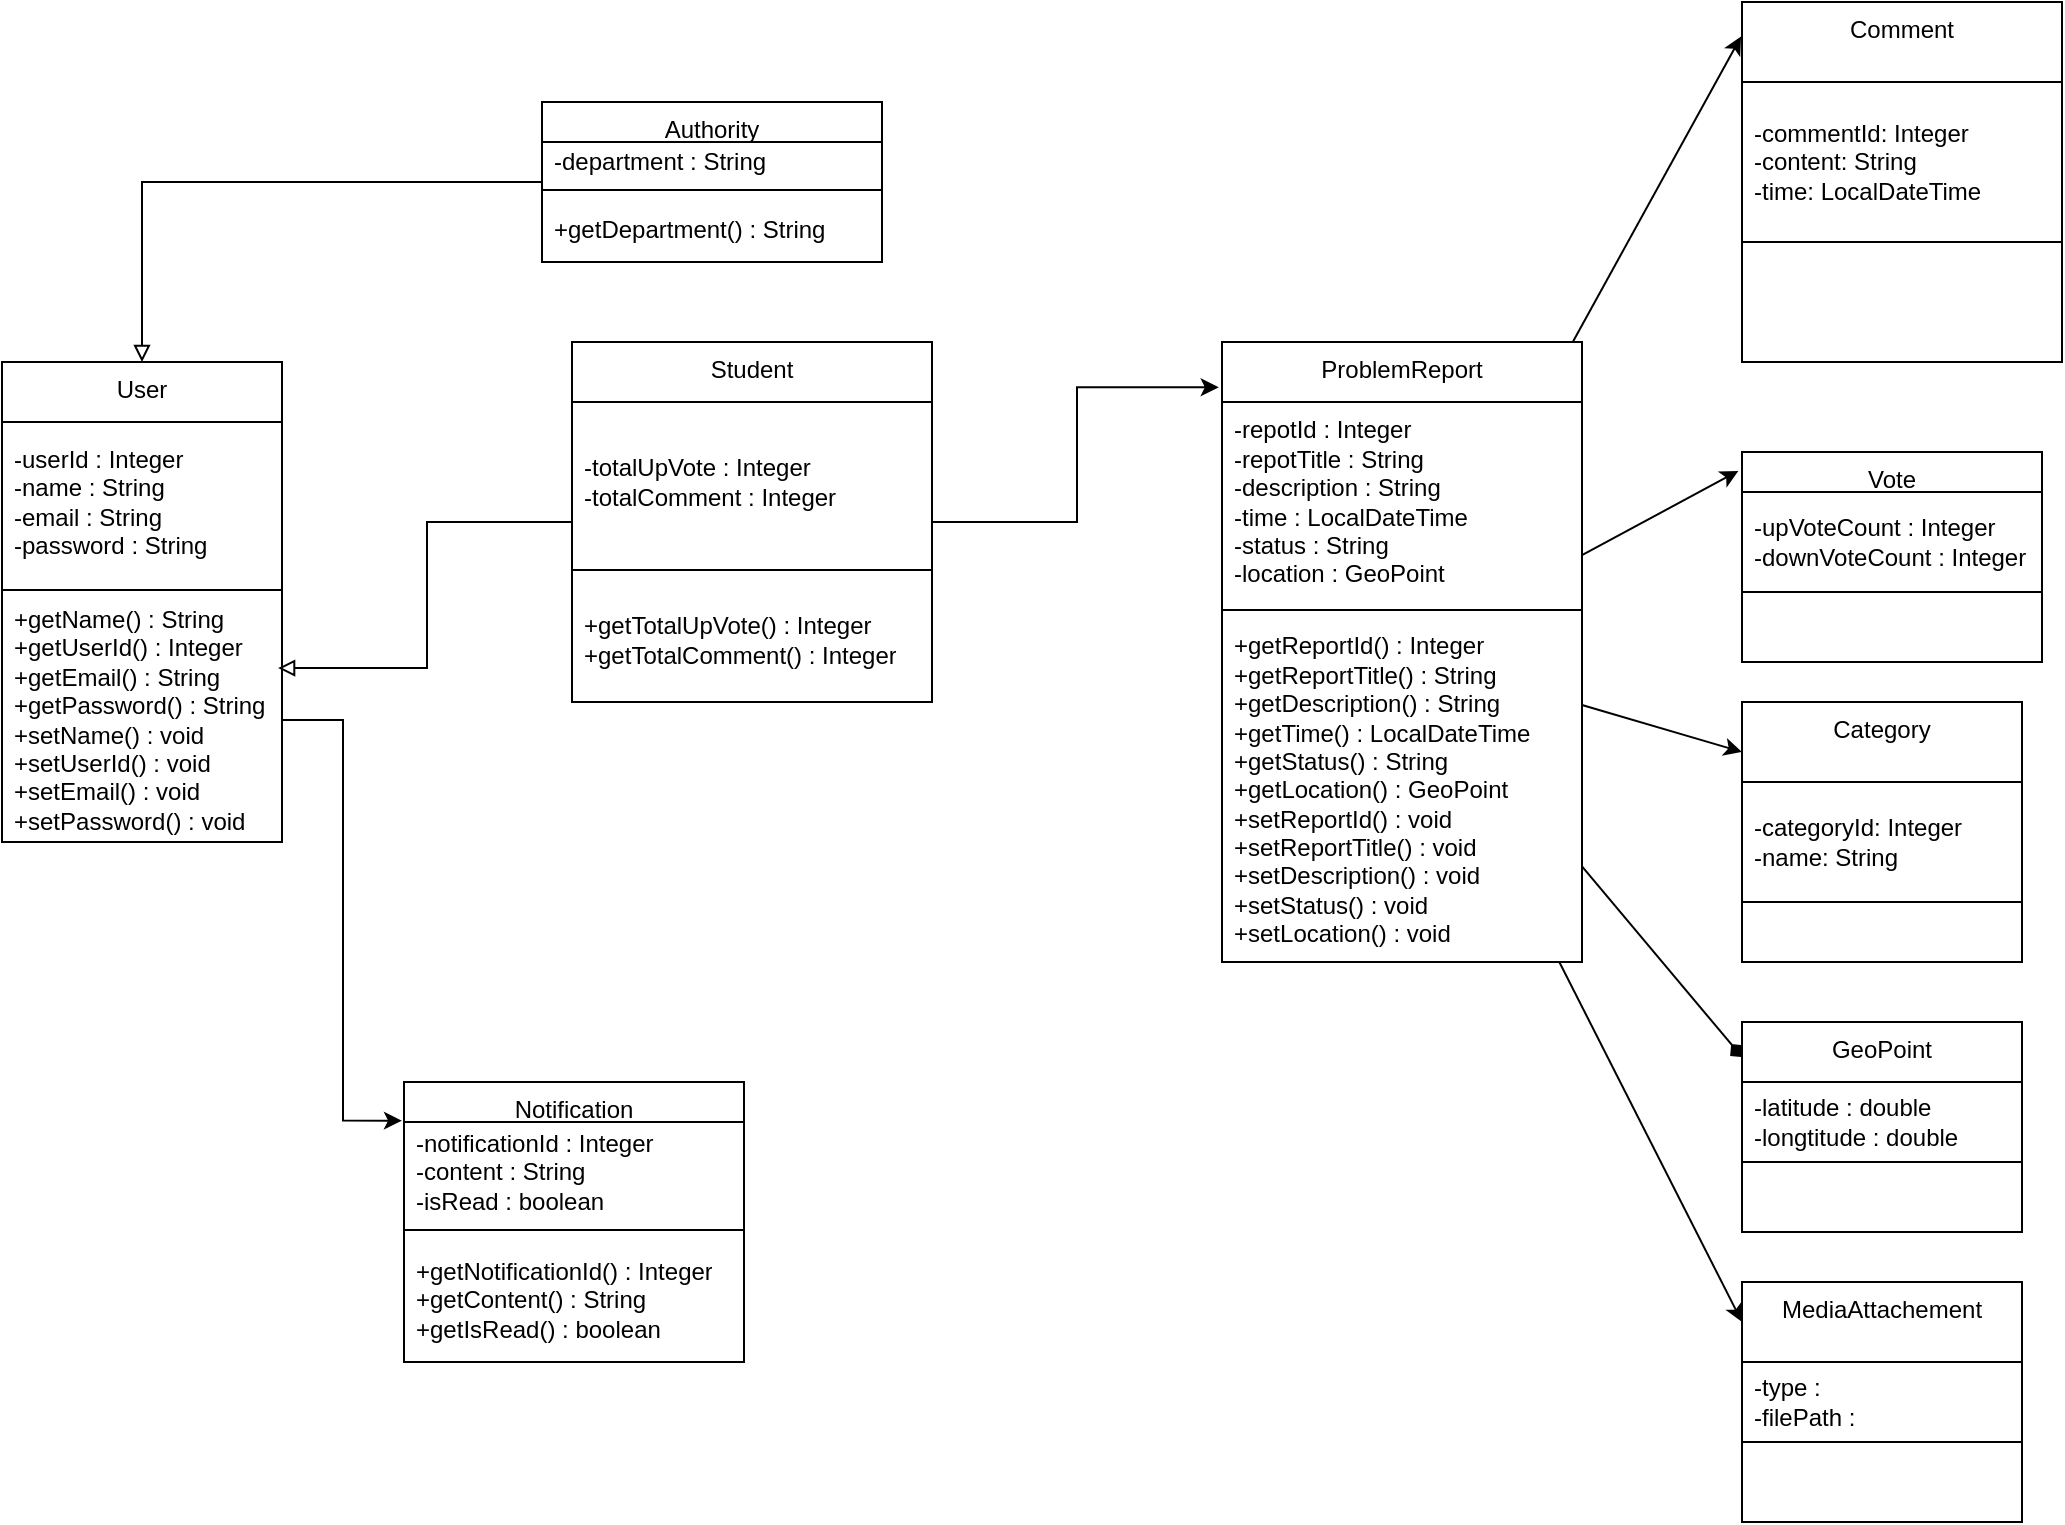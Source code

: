 <mxfile version="26.2.14">
  <diagram name="Page-1" id="ORakzUnhV8JCbeobNpkM">
    <mxGraphModel dx="1489" dy="940" grid="1" gridSize="10" guides="1" tooltips="1" connect="1" arrows="1" fold="1" page="1" pageScale="1" pageWidth="850" pageHeight="1100" math="0" shadow="0">
      <root>
        <mxCell id="0" />
        <mxCell id="1" parent="0" />
        <mxCell id="PPV0CoCjDwiKYYMUzD3a-6" value="User" style="swimlane;fontStyle=0;align=center;verticalAlign=top;childLayout=stackLayout;horizontal=1;startSize=30;horizontalStack=0;resizeParent=1;resizeParentMax=0;resizeLast=0;collapsible=0;marginBottom=0;html=1;whiteSpace=wrap;" parent="1" vertex="1">
          <mxGeometry x="60" y="240" width="140" height="240" as="geometry" />
        </mxCell>
        <mxCell id="PPV0CoCjDwiKYYMUzD3a-8" value="-userId : Integer&lt;div&gt;-name : String&lt;/div&gt;&lt;div&gt;-email : String&lt;/div&gt;&lt;div&gt;-password : String&lt;/div&gt;" style="text;html=1;strokeColor=none;fillColor=none;align=left;verticalAlign=middle;spacingLeft=4;spacingRight=4;overflow=hidden;rotatable=0;points=[[0,0.5],[1,0.5]];portConstraint=eastwest;whiteSpace=wrap;" parent="PPV0CoCjDwiKYYMUzD3a-6" vertex="1">
          <mxGeometry y="30" width="140" height="80" as="geometry" />
        </mxCell>
        <mxCell id="PPV0CoCjDwiKYYMUzD3a-11" value="" style="line;strokeWidth=1;fillColor=none;align=left;verticalAlign=middle;spacingTop=-1;spacingLeft=3;spacingRight=3;rotatable=0;labelPosition=right;points=[];portConstraint=eastwest;" parent="PPV0CoCjDwiKYYMUzD3a-6" vertex="1">
          <mxGeometry y="110" width="140" height="8" as="geometry" />
        </mxCell>
        <mxCell id="PPV0CoCjDwiKYYMUzD3a-13" value="+getName() : String&lt;div&gt;+getUserId() : Integer&lt;/div&gt;&lt;div&gt;+getEmail() : String&lt;div&gt;+getPassword() : String&lt;br&gt;&lt;div&gt;+setName() : void&lt;div&gt;+setUserId() : void&lt;/div&gt;&lt;div&gt;+setEmail() : void&lt;div&gt;+setPassword() : void&lt;/div&gt;&lt;/div&gt;&lt;/div&gt;&lt;/div&gt;&lt;/div&gt;" style="text;html=1;strokeColor=none;fillColor=none;align=left;verticalAlign=middle;spacingLeft=4;spacingRight=4;overflow=hidden;rotatable=0;points=[[0,0.5],[1,0.5]];portConstraint=eastwest;whiteSpace=wrap;" parent="PPV0CoCjDwiKYYMUzD3a-6" vertex="1">
          <mxGeometry y="118" width="140" height="122" as="geometry" />
        </mxCell>
        <mxCell id="PPV0CoCjDwiKYYMUzD3a-34" style="edgeStyle=orthogonalEdgeStyle;rounded=0;orthogonalLoop=1;jettySize=auto;html=1;endArrow=block;endFill=0;" parent="1" source="PPV0CoCjDwiKYYMUzD3a-16" target="PPV0CoCjDwiKYYMUzD3a-6" edge="1">
          <mxGeometry relative="1" as="geometry" />
        </mxCell>
        <mxCell id="PPV0CoCjDwiKYYMUzD3a-16" value="Authority" style="swimlane;fontStyle=0;align=center;verticalAlign=top;childLayout=stackLayout;horizontal=1;startSize=20;horizontalStack=0;resizeParent=1;resizeParentMax=0;resizeLast=0;collapsible=0;marginBottom=0;html=1;whiteSpace=wrap;" parent="1" vertex="1">
          <mxGeometry x="330" y="110" width="170" height="80" as="geometry" />
        </mxCell>
        <mxCell id="PPV0CoCjDwiKYYMUzD3a-17" value="-department : String" style="text;html=1;strokeColor=none;fillColor=none;align=left;verticalAlign=middle;spacingLeft=4;spacingRight=4;overflow=hidden;rotatable=0;points=[[0,0.5],[1,0.5]];portConstraint=eastwest;whiteSpace=wrap;" parent="PPV0CoCjDwiKYYMUzD3a-16" vertex="1">
          <mxGeometry y="20" width="170" height="20" as="geometry" />
        </mxCell>
        <mxCell id="PPV0CoCjDwiKYYMUzD3a-18" value="" style="line;strokeWidth=1;fillColor=none;align=left;verticalAlign=middle;spacingTop=-1;spacingLeft=3;spacingRight=3;rotatable=0;labelPosition=right;points=[];portConstraint=eastwest;" parent="PPV0CoCjDwiKYYMUzD3a-16" vertex="1">
          <mxGeometry y="40" width="170" height="8" as="geometry" />
        </mxCell>
        <mxCell id="PPV0CoCjDwiKYYMUzD3a-19" value="+getDepartment() : String" style="text;html=1;strokeColor=none;fillColor=none;align=left;verticalAlign=middle;spacingLeft=4;spacingRight=4;overflow=hidden;rotatable=0;points=[[0,0.5],[1,0.5]];portConstraint=eastwest;whiteSpace=wrap;" parent="PPV0CoCjDwiKYYMUzD3a-16" vertex="1">
          <mxGeometry y="48" width="170" height="32" as="geometry" />
        </mxCell>
        <mxCell id="PPV0CoCjDwiKYYMUzD3a-20" value="Student" style="swimlane;fontStyle=0;align=center;verticalAlign=top;childLayout=stackLayout;horizontal=1;startSize=30;horizontalStack=0;resizeParent=1;resizeParentMax=0;resizeLast=0;collapsible=0;marginBottom=0;html=1;whiteSpace=wrap;" parent="1" vertex="1">
          <mxGeometry x="345" y="230" width="180" height="180" as="geometry" />
        </mxCell>
        <mxCell id="PPV0CoCjDwiKYYMUzD3a-21" value="-totalUpVote : Integer&lt;div&gt;-totalComment : Integer&lt;br&gt;&lt;/div&gt;" style="text;html=1;strokeColor=none;fillColor=none;align=left;verticalAlign=middle;spacingLeft=4;spacingRight=4;overflow=hidden;rotatable=0;points=[[0,0.5],[1,0.5]];portConstraint=eastwest;whiteSpace=wrap;" parent="PPV0CoCjDwiKYYMUzD3a-20" vertex="1">
          <mxGeometry y="30" width="180" height="80" as="geometry" />
        </mxCell>
        <mxCell id="PPV0CoCjDwiKYYMUzD3a-22" value="" style="line;strokeWidth=1;fillColor=none;align=left;verticalAlign=middle;spacingTop=-1;spacingLeft=3;spacingRight=3;rotatable=0;labelPosition=right;points=[];portConstraint=eastwest;" parent="PPV0CoCjDwiKYYMUzD3a-20" vertex="1">
          <mxGeometry y="110" width="180" height="8" as="geometry" />
        </mxCell>
        <mxCell id="PPV0CoCjDwiKYYMUzD3a-23" value="+getTotalUpVote() : Integer&lt;div&gt;+getTotalComment() : Integer&lt;/div&gt;" style="text;html=1;strokeColor=none;fillColor=none;align=left;verticalAlign=middle;spacingLeft=4;spacingRight=4;overflow=hidden;rotatable=0;points=[[0,0.5],[1,0.5]];portConstraint=eastwest;whiteSpace=wrap;" parent="PPV0CoCjDwiKYYMUzD3a-20" vertex="1">
          <mxGeometry y="118" width="180" height="62" as="geometry" />
        </mxCell>
        <mxCell id="PPV0CoCjDwiKYYMUzD3a-35" style="edgeStyle=orthogonalEdgeStyle;rounded=0;orthogonalLoop=1;jettySize=auto;html=1;entryX=0.986;entryY=0.287;entryDx=0;entryDy=0;entryPerimeter=0;endArrow=block;endFill=0;" parent="1" source="PPV0CoCjDwiKYYMUzD3a-20" target="PPV0CoCjDwiKYYMUzD3a-13" edge="1">
          <mxGeometry relative="1" as="geometry" />
        </mxCell>
        <mxCell id="PPV0CoCjDwiKYYMUzD3a-36" value="Notification" style="swimlane;fontStyle=0;align=center;verticalAlign=top;childLayout=stackLayout;horizontal=1;startSize=20;horizontalStack=0;resizeParent=1;resizeParentMax=0;resizeLast=0;collapsible=0;marginBottom=0;html=1;whiteSpace=wrap;" parent="1" vertex="1">
          <mxGeometry x="261" y="600" width="170" height="140" as="geometry" />
        </mxCell>
        <mxCell id="PPV0CoCjDwiKYYMUzD3a-37" value="-notificationId : Integer&lt;div&gt;-content : String&lt;br&gt;&lt;/div&gt;&lt;div&gt;-isRead : boolean&lt;br&gt;&lt;/div&gt;" style="text;html=1;strokeColor=none;fillColor=none;align=left;verticalAlign=middle;spacingLeft=4;spacingRight=4;overflow=hidden;rotatable=0;points=[[0,0.5],[1,0.5]];portConstraint=eastwest;whiteSpace=wrap;" parent="PPV0CoCjDwiKYYMUzD3a-36" vertex="1">
          <mxGeometry y="20" width="170" height="50" as="geometry" />
        </mxCell>
        <mxCell id="PPV0CoCjDwiKYYMUzD3a-38" value="" style="line;strokeWidth=1;fillColor=none;align=left;verticalAlign=middle;spacingTop=-1;spacingLeft=3;spacingRight=3;rotatable=0;labelPosition=right;points=[];portConstraint=eastwest;" parent="PPV0CoCjDwiKYYMUzD3a-36" vertex="1">
          <mxGeometry y="70" width="170" height="8" as="geometry" />
        </mxCell>
        <mxCell id="PPV0CoCjDwiKYYMUzD3a-39" value="+getNotificationId() : Integer&lt;div&gt;+getContent() : String&lt;br&gt;&lt;/div&gt;&lt;div&gt;+getIsRead() : boolean&lt;br&gt;&lt;/div&gt;" style="text;html=1;strokeColor=none;fillColor=none;align=left;verticalAlign=middle;spacingLeft=4;spacingRight=4;overflow=hidden;rotatable=0;points=[[0,0.5],[1,0.5]];portConstraint=eastwest;whiteSpace=wrap;" parent="PPV0CoCjDwiKYYMUzD3a-36" vertex="1">
          <mxGeometry y="78" width="170" height="62" as="geometry" />
        </mxCell>
        <mxCell id="PPV0CoCjDwiKYYMUzD3a-40" style="edgeStyle=orthogonalEdgeStyle;rounded=0;orthogonalLoop=1;jettySize=auto;html=1;entryX=-0.006;entryY=0.138;entryDx=0;entryDy=0;entryPerimeter=0;" parent="1" source="PPV0CoCjDwiKYYMUzD3a-13" target="PPV0CoCjDwiKYYMUzD3a-36" edge="1">
          <mxGeometry relative="1" as="geometry" />
        </mxCell>
        <mxCell id="PPV0CoCjDwiKYYMUzD3a-72" style="rounded=0;orthogonalLoop=1;jettySize=auto;html=1;entryX=0;entryY=0.25;entryDx=0;entryDy=0;" parent="1" source="PPV0CoCjDwiKYYMUzD3a-41" target="PPV0CoCjDwiKYYMUzD3a-61" edge="1">
          <mxGeometry relative="1" as="geometry" />
        </mxCell>
        <mxCell id="PPV0CoCjDwiKYYMUzD3a-73" style="rounded=0;orthogonalLoop=1;jettySize=auto;html=1;entryX=0;entryY=0.25;entryDx=0;entryDy=0;endArrow=diamond;endFill=1;" parent="1" source="PPV0CoCjDwiKYYMUzD3a-41" target="PPV0CoCjDwiKYYMUzD3a-59" edge="1">
          <mxGeometry relative="1" as="geometry" />
        </mxCell>
        <mxCell id="PPV0CoCjDwiKYYMUzD3a-74" style="rounded=0;orthogonalLoop=1;jettySize=auto;html=1;entryX=0;entryY=0.25;entryDx=0;entryDy=0;" parent="1" source="PPV0CoCjDwiKYYMUzD3a-41" target="PPV0CoCjDwiKYYMUzD3a-64" edge="1">
          <mxGeometry relative="1" as="geometry" />
        </mxCell>
        <mxCell id="PPV0CoCjDwiKYYMUzD3a-41" value="ProblemReport" style="swimlane;fontStyle=0;align=center;verticalAlign=top;childLayout=stackLayout;horizontal=1;startSize=30;horizontalStack=0;resizeParent=1;resizeParentMax=0;resizeLast=0;collapsible=0;marginBottom=0;html=1;whiteSpace=wrap;" parent="1" vertex="1">
          <mxGeometry x="670" y="230" width="180" height="310" as="geometry" />
        </mxCell>
        <mxCell id="PPV0CoCjDwiKYYMUzD3a-42" value="-repotId : Integer&lt;div&gt;-repotTitle : String&lt;br&gt;&lt;/div&gt;&lt;div&gt;-description : String&lt;/div&gt;&lt;div&gt;-time : LocalDateTime&lt;/div&gt;&lt;div&gt;-status : String&lt;/div&gt;&lt;div&gt;-location : GeoPoint&lt;/div&gt;" style="text;html=1;strokeColor=none;fillColor=none;align=left;verticalAlign=middle;spacingLeft=4;spacingRight=4;overflow=hidden;rotatable=0;points=[[0,0.5],[1,0.5]];portConstraint=eastwest;whiteSpace=wrap;" parent="PPV0CoCjDwiKYYMUzD3a-41" vertex="1">
          <mxGeometry y="30" width="180" height="100" as="geometry" />
        </mxCell>
        <mxCell id="PPV0CoCjDwiKYYMUzD3a-43" value="" style="line;strokeWidth=1;fillColor=none;align=left;verticalAlign=middle;spacingTop=-1;spacingLeft=3;spacingRight=3;rotatable=0;labelPosition=right;points=[];portConstraint=eastwest;" parent="PPV0CoCjDwiKYYMUzD3a-41" vertex="1">
          <mxGeometry y="130" width="180" height="8" as="geometry" />
        </mxCell>
        <mxCell id="PPV0CoCjDwiKYYMUzD3a-44" value="&lt;div&gt;+getReportId() : Integer&lt;/div&gt;&lt;div&gt;+getReportTitle() : String&lt;/div&gt;&lt;div&gt;+getDescription() : String&lt;/div&gt;&lt;div&gt;+getTime() : LocalDateTime&lt;/div&gt;&lt;div&gt;+getStatus() : String&lt;/div&gt;&lt;div&gt;+getLocation() : GeoPoint&lt;/div&gt;&lt;div&gt;+setReportId() : void&lt;/div&gt;&lt;div&gt;+setReportTitle() : void&lt;/div&gt;&lt;div&gt;+setDescription() : void&lt;/div&gt;&lt;div&gt;+setStatus() : void&lt;/div&gt;&lt;div&gt;+setLocation() : void&lt;/div&gt;" style="text;html=1;strokeColor=none;fillColor=none;align=left;verticalAlign=middle;spacingLeft=4;spacingRight=4;overflow=hidden;rotatable=0;points=[[0,0.5],[1,0.5]];portConstraint=eastwest;whiteSpace=wrap;" parent="PPV0CoCjDwiKYYMUzD3a-41" vertex="1">
          <mxGeometry y="138" width="180" height="172" as="geometry" />
        </mxCell>
        <mxCell id="PPV0CoCjDwiKYYMUzD3a-45" style="edgeStyle=orthogonalEdgeStyle;rounded=0;orthogonalLoop=1;jettySize=auto;html=1;entryX=-0.009;entryY=0.073;entryDx=0;entryDy=0;entryPerimeter=0;" parent="1" source="PPV0CoCjDwiKYYMUzD3a-20" target="PPV0CoCjDwiKYYMUzD3a-41" edge="1">
          <mxGeometry relative="1" as="geometry" />
        </mxCell>
        <mxCell id="PPV0CoCjDwiKYYMUzD3a-57" value="Vote" style="swimlane;fontStyle=0;align=center;verticalAlign=top;childLayout=stackLayout;horizontal=1;startSize=20;horizontalStack=0;resizeParent=1;resizeParentMax=0;resizeLast=0;collapsible=0;marginBottom=0;html=1;whiteSpace=wrap;" parent="1" vertex="1">
          <mxGeometry x="930" y="285" width="150" height="70" as="geometry" />
        </mxCell>
        <mxCell id="PPV0CoCjDwiKYYMUzD3a-58" value="-upVoteCount : Integer&lt;div&gt;-downVoteCount : Integer&lt;/div&gt;" style="text;html=1;strokeColor=none;fillColor=none;align=left;verticalAlign=middle;spacingLeft=4;spacingRight=4;overflow=hidden;rotatable=0;points=[[0,0.5],[1,0.5]];portConstraint=eastwest;whiteSpace=wrap;" parent="PPV0CoCjDwiKYYMUzD3a-57" vertex="1">
          <mxGeometry y="20" width="150" height="50" as="geometry" />
        </mxCell>
        <mxCell id="PPV0CoCjDwiKYYMUzD3a-59" value="GeoPoint" style="swimlane;fontStyle=0;align=center;verticalAlign=top;childLayout=stackLayout;horizontal=1;startSize=30;horizontalStack=0;resizeParent=1;resizeParentMax=0;resizeLast=0;collapsible=0;marginBottom=0;html=1;whiteSpace=wrap;" parent="1" vertex="1">
          <mxGeometry x="930" y="570" width="140" height="70" as="geometry" />
        </mxCell>
        <mxCell id="PPV0CoCjDwiKYYMUzD3a-60" value="-latitude : double&lt;div&gt;-longtitude : double&lt;br&gt;&lt;/div&gt;" style="text;html=1;strokeColor=none;fillColor=none;align=left;verticalAlign=middle;spacingLeft=4;spacingRight=4;overflow=hidden;rotatable=0;points=[[0,0.5],[1,0.5]];portConstraint=eastwest;whiteSpace=wrap;" parent="PPV0CoCjDwiKYYMUzD3a-59" vertex="1">
          <mxGeometry y="30" width="140" height="40" as="geometry" />
        </mxCell>
        <mxCell id="PPV0CoCjDwiKYYMUzD3a-61" value="Category" style="swimlane;fontStyle=0;align=center;verticalAlign=top;childLayout=stackLayout;horizontal=1;startSize=40;horizontalStack=0;resizeParent=1;resizeParentMax=0;resizeLast=0;collapsible=0;marginBottom=0;html=1;whiteSpace=wrap;" parent="1" vertex="1">
          <mxGeometry x="930" y="410" width="140" height="100" as="geometry" />
        </mxCell>
        <mxCell id="PPV0CoCjDwiKYYMUzD3a-62" value="&lt;div&gt;-categoryId: Integer&amp;nbsp;&lt;/div&gt;&lt;div&gt;-name: String&amp;nbsp;&lt;/div&gt;" style="text;html=1;strokeColor=none;fillColor=none;align=left;verticalAlign=middle;spacingLeft=4;spacingRight=4;overflow=hidden;rotatable=0;points=[[0,0.5],[1,0.5]];portConstraint=eastwest;whiteSpace=wrap;" parent="PPV0CoCjDwiKYYMUzD3a-61" vertex="1">
          <mxGeometry y="40" width="140" height="60" as="geometry" />
        </mxCell>
        <mxCell id="PPV0CoCjDwiKYYMUzD3a-64" value="MediaAttachement" style="swimlane;fontStyle=0;align=center;verticalAlign=top;childLayout=stackLayout;horizontal=1;startSize=40;horizontalStack=0;resizeParent=1;resizeParentMax=0;resizeLast=0;collapsible=0;marginBottom=0;html=1;whiteSpace=wrap;" parent="1" vertex="1">
          <mxGeometry x="930" y="700" width="140" height="80" as="geometry" />
        </mxCell>
        <mxCell id="PPV0CoCjDwiKYYMUzD3a-65" value="-type :&lt;div&gt;-filePath :&lt;/div&gt;" style="text;html=1;strokeColor=none;fillColor=none;align=left;verticalAlign=middle;spacingLeft=4;spacingRight=4;overflow=hidden;rotatable=0;points=[[0,0.5],[1,0.5]];portConstraint=eastwest;whiteSpace=wrap;" parent="PPV0CoCjDwiKYYMUzD3a-64" vertex="1">
          <mxGeometry y="40" width="140" height="40" as="geometry" />
        </mxCell>
        <mxCell id="PPV0CoCjDwiKYYMUzD3a-67" value="" style="group" parent="1" vertex="1" connectable="0">
          <mxGeometry x="930" y="60" width="160" height="180" as="geometry" />
        </mxCell>
        <mxCell id="PPV0CoCjDwiKYYMUzD3a-55" value="Comment" style="swimlane;fontStyle=0;align=center;verticalAlign=top;childLayout=stackLayout;horizontal=1;startSize=40;horizontalStack=0;resizeParent=1;resizeParentMax=0;resizeLast=0;collapsible=0;marginBottom=0;html=1;whiteSpace=wrap;" parent="PPV0CoCjDwiKYYMUzD3a-67" vertex="1">
          <mxGeometry width="160" height="120" as="geometry" />
        </mxCell>
        <mxCell id="PPV0CoCjDwiKYYMUzD3a-56" value="-commentId: Integer&amp;nbsp;&lt;div&gt;-content: String&amp;nbsp;&lt;/div&gt;&lt;div&gt;-time: LocalDateTime&lt;/div&gt;" style="text;html=1;strokeColor=none;fillColor=none;align=left;verticalAlign=middle;spacingLeft=4;spacingRight=4;overflow=hidden;rotatable=0;points=[[0,0.5],[1,0.5]];portConstraint=eastwest;whiteSpace=wrap;" parent="PPV0CoCjDwiKYYMUzD3a-55" vertex="1">
          <mxGeometry y="40" width="160" height="80" as="geometry" />
        </mxCell>
        <mxCell id="PPV0CoCjDwiKYYMUzD3a-66" value="" style="rounded=0;whiteSpace=wrap;html=1;" parent="PPV0CoCjDwiKYYMUzD3a-67" vertex="1">
          <mxGeometry y="120" width="160" height="60" as="geometry" />
        </mxCell>
        <mxCell id="PPV0CoCjDwiKYYMUzD3a-69" style="rounded=0;orthogonalLoop=1;jettySize=auto;html=1;entryX=-0.003;entryY=0.144;entryDx=0;entryDy=0;entryPerimeter=0;" parent="1" source="PPV0CoCjDwiKYYMUzD3a-41" target="PPV0CoCjDwiKYYMUzD3a-55" edge="1">
          <mxGeometry relative="1" as="geometry" />
        </mxCell>
        <mxCell id="PPV0CoCjDwiKYYMUzD3a-71" style="rounded=0;orthogonalLoop=1;jettySize=auto;html=1;entryX=-0.012;entryY=0.135;entryDx=0;entryDy=0;entryPerimeter=0;" parent="1" source="PPV0CoCjDwiKYYMUzD3a-41" target="PPV0CoCjDwiKYYMUzD3a-57" edge="1">
          <mxGeometry relative="1" as="geometry" />
        </mxCell>
        <mxCell id="PPV0CoCjDwiKYYMUzD3a-79" value="" style="rounded=0;whiteSpace=wrap;html=1;" parent="1" vertex="1">
          <mxGeometry x="930" y="640" width="140" height="35" as="geometry" />
        </mxCell>
        <mxCell id="PPV0CoCjDwiKYYMUzD3a-80" value="" style="rounded=0;whiteSpace=wrap;html=1;" parent="1" vertex="1">
          <mxGeometry x="930" y="355" width="150" height="35" as="geometry" />
        </mxCell>
        <mxCell id="PPV0CoCjDwiKYYMUzD3a-81" value="" style="rounded=0;whiteSpace=wrap;html=1;" parent="1" vertex="1">
          <mxGeometry x="930" y="510" width="140" height="30" as="geometry" />
        </mxCell>
        <mxCell id="PPV0CoCjDwiKYYMUzD3a-82" value="" style="rounded=0;whiteSpace=wrap;html=1;" parent="1" vertex="1">
          <mxGeometry x="930" y="780" width="140" height="40" as="geometry" />
        </mxCell>
      </root>
    </mxGraphModel>
  </diagram>
</mxfile>
